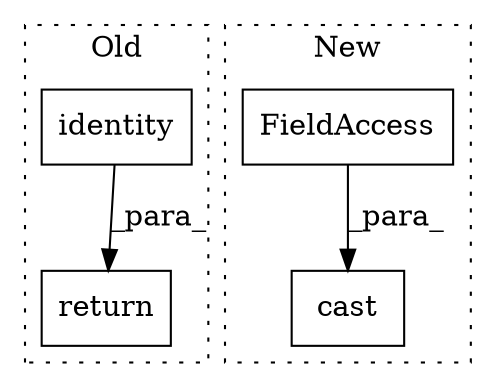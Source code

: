 digraph G {
subgraph cluster0 {
1 [label="identity" a="32" s="20909,20931" l="9,1" shape="box"];
4 [label="return" a="41" s="20891" l="7" shape="box"];
label = "Old";
style="dotted";
}
subgraph cluster1 {
2 [label="cast" a="32" s="23800,23838" l="5,1" shape="box"];
3 [label="FieldAccess" a="22" s="23805" l="13" shape="box"];
label = "New";
style="dotted";
}
1 -> 4 [label="_para_"];
3 -> 2 [label="_para_"];
}
